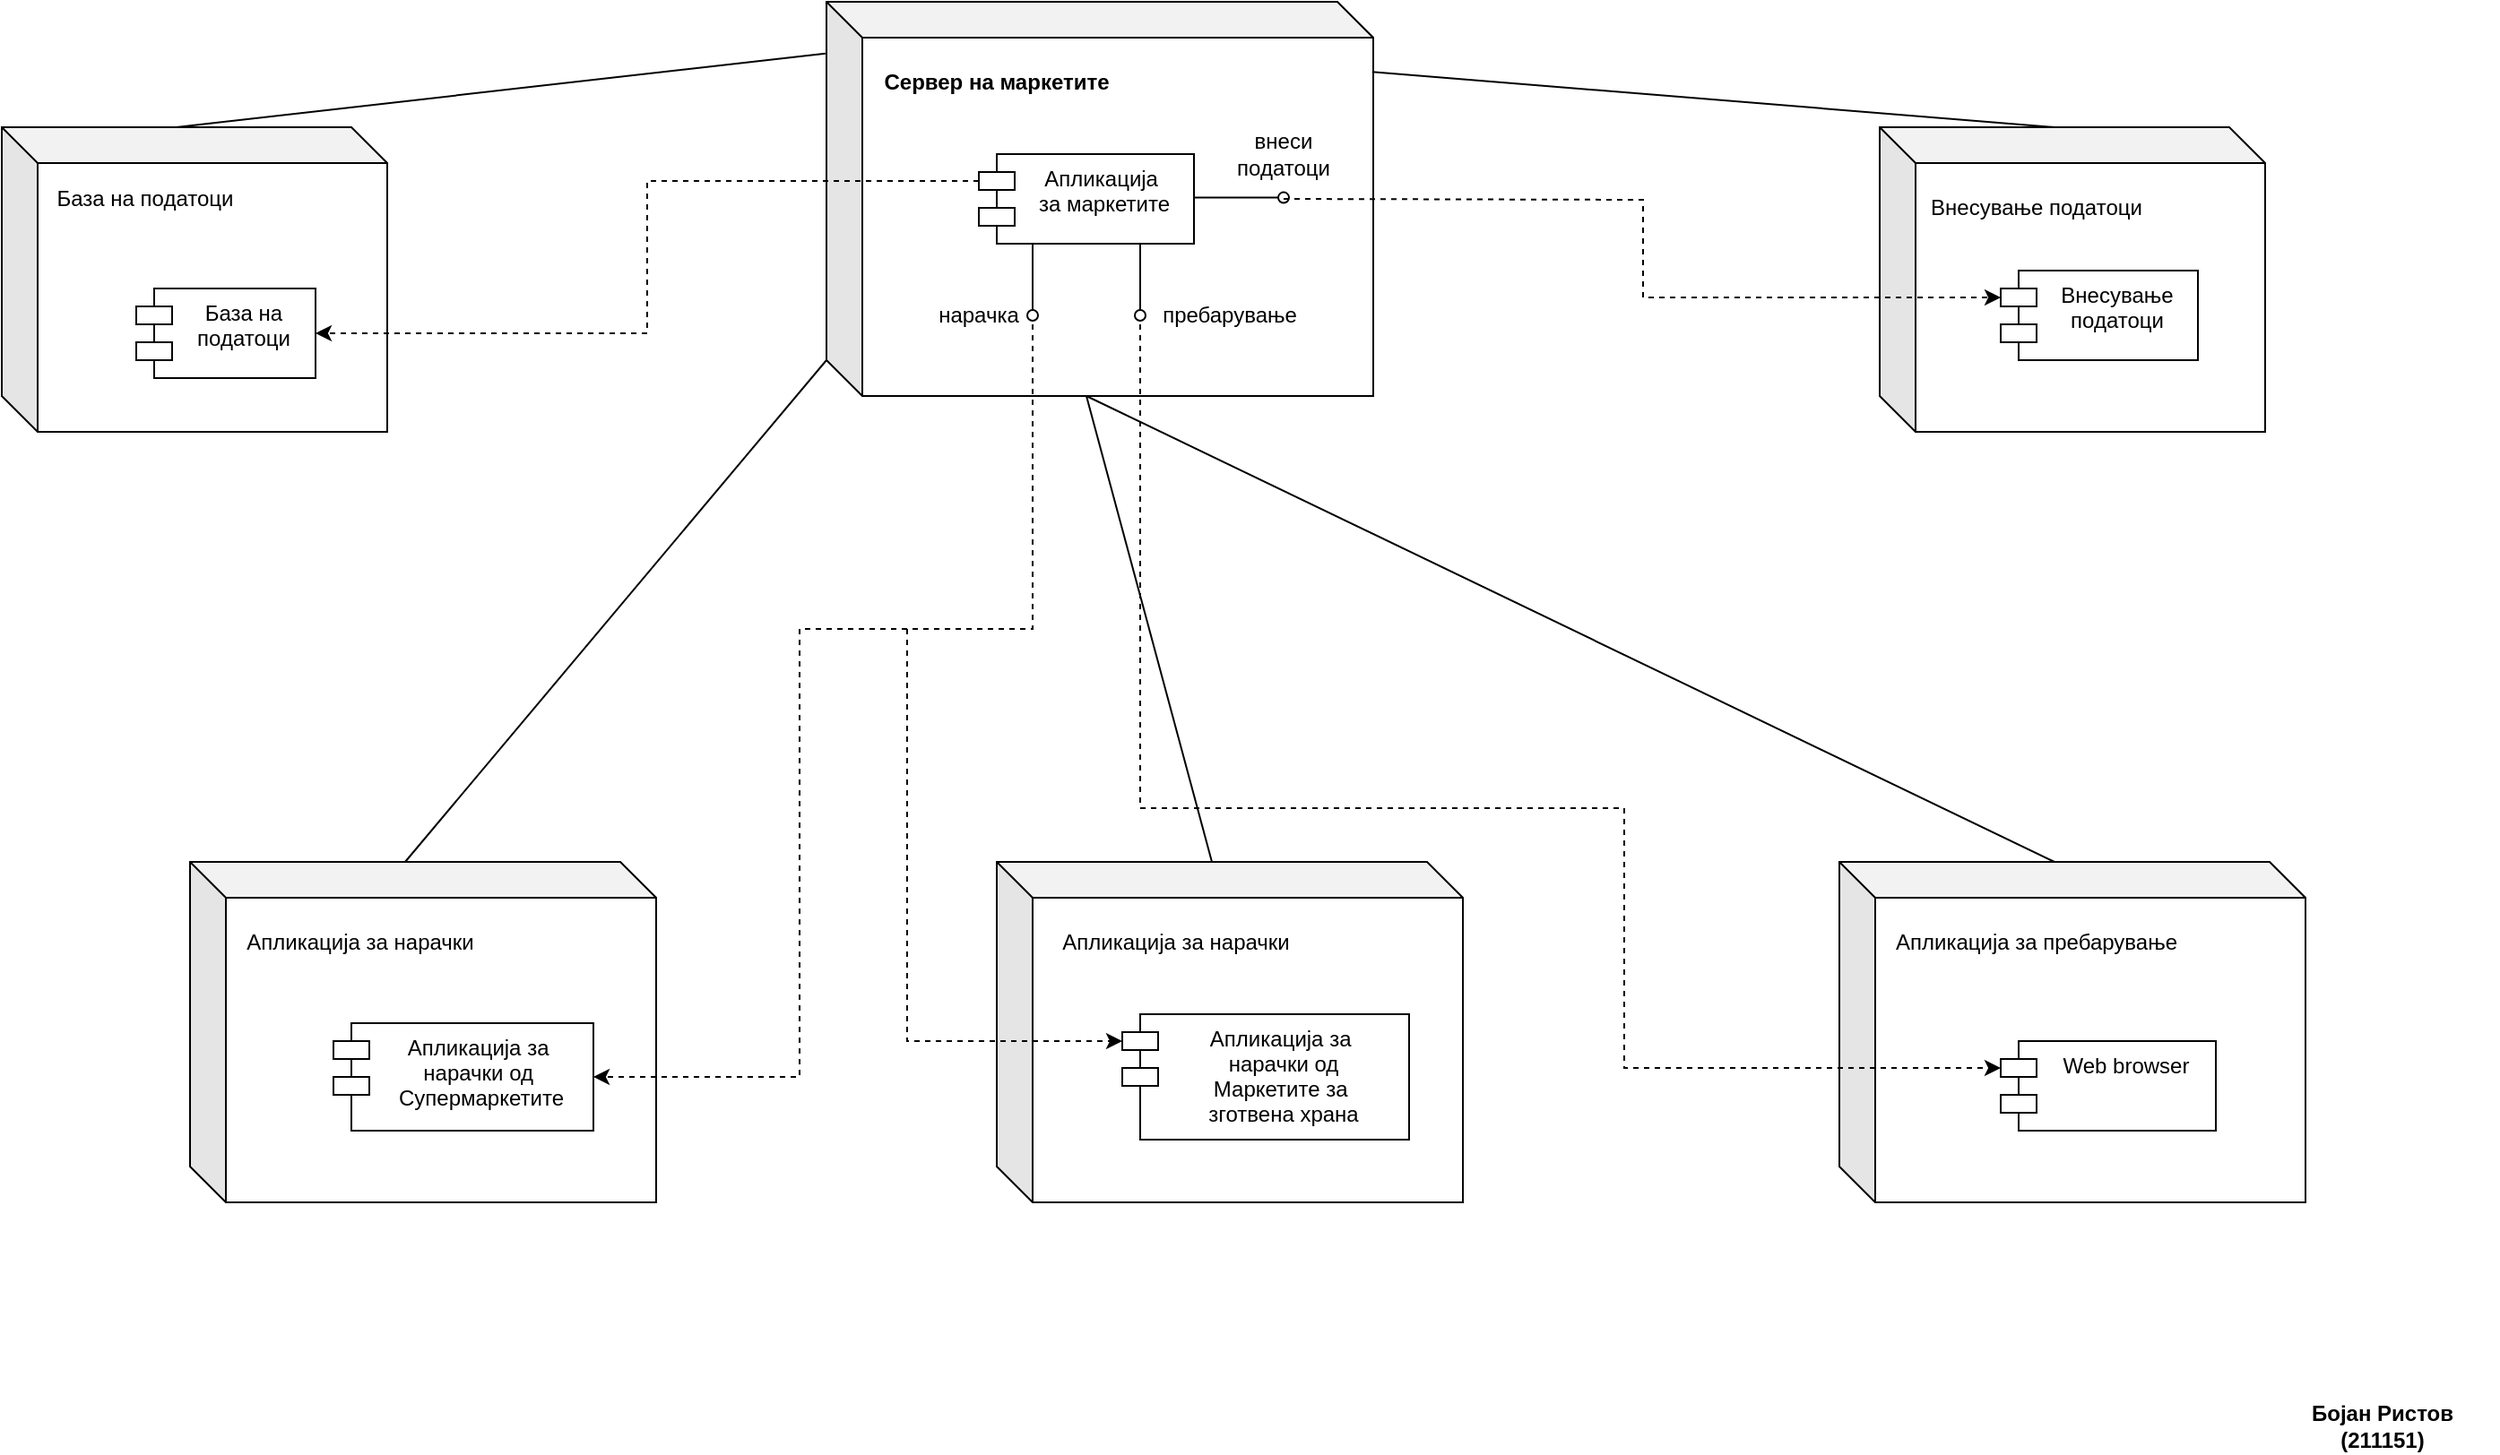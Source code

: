 <mxfile version="18.1.1" type="device"><diagram id="l3w35Hy87r_0cPsWmMPL" name="Page-1"><mxGraphModel dx="1996" dy="1133" grid="1" gridSize="10" guides="1" tooltips="1" connect="1" arrows="1" fold="1" page="1" pageScale="1" pageWidth="1700" pageHeight="1100" math="0" shadow="0"><root><mxCell id="0"/><mxCell id="1" parent="0"/><mxCell id="7zWpTEK2gEdAhoKAuYC7-9" value="" style="shape=cube;whiteSpace=wrap;html=1;boundedLbl=1;backgroundOutline=1;darkOpacity=0.05;darkOpacity2=0.1;shadow=0;sketch=0;" vertex="1" parent="1"><mxGeometry x="600" y="90" width="305" height="220" as="geometry"/></mxCell><mxCell id="7zWpTEK2gEdAhoKAuYC7-42" value="" style="shape=cube;whiteSpace=wrap;html=1;boundedLbl=1;backgroundOutline=1;darkOpacity=0.05;darkOpacity2=0.1;shadow=0;sketch=0;" vertex="1" parent="1"><mxGeometry x="1187.5" y="160" width="215" height="170" as="geometry"/></mxCell><mxCell id="7zWpTEK2gEdAhoKAuYC7-24" value="" style="shape=cube;whiteSpace=wrap;html=1;boundedLbl=1;backgroundOutline=1;darkOpacity=0.05;darkOpacity2=0.1;shadow=0;sketch=0;" vertex="1" parent="1"><mxGeometry x="1165" y="570" width="260" height="190" as="geometry"/></mxCell><mxCell id="7zWpTEK2gEdAhoKAuYC7-19" value="" style="shape=cube;whiteSpace=wrap;html=1;boundedLbl=1;backgroundOutline=1;darkOpacity=0.05;darkOpacity2=0.1;shadow=0;sketch=0;" vertex="1" parent="1"><mxGeometry x="695" y="570" width="260" height="190" as="geometry"/></mxCell><mxCell id="7zWpTEK2gEdAhoKAuYC7-5" value="" style="shape=cube;whiteSpace=wrap;html=1;boundedLbl=1;backgroundOutline=1;darkOpacity=0.05;darkOpacity2=0.1;shadow=0;sketch=0;" vertex="1" parent="1"><mxGeometry x="140" y="160" width="215" height="170" as="geometry"/></mxCell><mxCell id="7zWpTEK2gEdAhoKAuYC7-6" value="База на&#10;податоци" style="shape=module;align=left;spacingLeft=20;align=center;verticalAlign=top;shadow=0;sketch=0;" vertex="1" parent="1"><mxGeometry x="215" y="250" width="100" height="50" as="geometry"/></mxCell><mxCell id="7zWpTEK2gEdAhoKAuYC7-7" value="" style="shape=cube;whiteSpace=wrap;html=1;boundedLbl=1;backgroundOutline=1;darkOpacity=0.05;darkOpacity2=0.1;shadow=0;sketch=0;" vertex="1" parent="1"><mxGeometry x="245" y="570" width="260" height="190" as="geometry"/></mxCell><mxCell id="7zWpTEK2gEdAhoKAuYC7-27" style="rounded=0;orthogonalLoop=1;jettySize=auto;html=1;exitX=0;exitY=0;exitDx=145;exitDy=220;exitPerimeter=0;entryX=0;entryY=0;entryDx=120;entryDy=0;entryPerimeter=0;endArrow=none;endFill=0;" edge="1" parent="1" source="7zWpTEK2gEdAhoKAuYC7-9" target="7zWpTEK2gEdAhoKAuYC7-24"><mxGeometry relative="1" as="geometry"/></mxCell><mxCell id="7zWpTEK2gEdAhoKAuYC7-28" style="rounded=0;orthogonalLoop=1;jettySize=auto;html=1;exitX=0;exitY=0;exitDx=145;exitDy=220;exitPerimeter=0;entryX=0;entryY=0;entryDx=120;entryDy=0;entryPerimeter=0;endArrow=none;endFill=0;" edge="1" parent="1" source="7zWpTEK2gEdAhoKAuYC7-9" target="7zWpTEK2gEdAhoKAuYC7-19"><mxGeometry relative="1" as="geometry"/></mxCell><mxCell id="7zWpTEK2gEdAhoKAuYC7-29" style="rounded=0;orthogonalLoop=1;jettySize=auto;html=1;entryX=0;entryY=0;entryDx=97.5;entryDy=0;entryPerimeter=0;exitX=-0.002;exitY=0.131;exitDx=0;exitDy=0;exitPerimeter=0;endArrow=none;endFill=0;" edge="1" parent="1" source="7zWpTEK2gEdAhoKAuYC7-9" target="7zWpTEK2gEdAhoKAuYC7-5"><mxGeometry relative="1" as="geometry"><mxPoint x="595" y="190" as="sourcePoint"/></mxGeometry></mxCell><mxCell id="7zWpTEK2gEdAhoKAuYC7-31" style="rounded=0;orthogonalLoop=1;jettySize=auto;html=1;exitX=0;exitY=0;exitDx=0;exitDy=200;exitPerimeter=0;entryX=0;entryY=0;entryDx=120;entryDy=0;entryPerimeter=0;endArrow=none;endFill=0;" edge="1" parent="1" source="7zWpTEK2gEdAhoKAuYC7-9" target="7zWpTEK2gEdAhoKAuYC7-7"><mxGeometry relative="1" as="geometry"/></mxCell><mxCell id="7zWpTEK2gEdAhoKAuYC7-46" style="edgeStyle=orthogonalEdgeStyle;rounded=0;orthogonalLoop=1;jettySize=auto;html=1;entryX=0;entryY=0;entryDx=0;entryDy=15;entryPerimeter=0;dashed=1;endArrow=classic;endFill=1;" edge="1" parent="1" target="7zWpTEK2gEdAhoKAuYC7-44"><mxGeometry relative="1" as="geometry"><mxPoint x="855" y="200" as="sourcePoint"/></mxGeometry></mxCell><mxCell id="7zWpTEK2gEdAhoKAuYC7-11" value="Апликација за &#10;нарачки од &#10;Супермаркетите" style="shape=module;align=left;spacingLeft=20;align=center;verticalAlign=top;shadow=0;sketch=0;" vertex="1" parent="1"><mxGeometry x="325" y="660" width="145" height="60" as="geometry"/></mxCell><mxCell id="7zWpTEK2gEdAhoKAuYC7-17" style="edgeStyle=orthogonalEdgeStyle;rounded=0;orthogonalLoop=1;jettySize=auto;html=1;exitX=0;exitY=0;exitDx=0;exitDy=15;exitPerimeter=0;entryX=1;entryY=0.5;entryDx=0;entryDy=0;dashed=1;" edge="1" parent="1" source="7zWpTEK2gEdAhoKAuYC7-12" target="7zWpTEK2gEdAhoKAuYC7-6"><mxGeometry relative="1" as="geometry"/></mxCell><mxCell id="7zWpTEK2gEdAhoKAuYC7-22" style="edgeStyle=orthogonalEdgeStyle;rounded=0;orthogonalLoop=1;jettySize=auto;html=1;dashed=1;" edge="1" parent="1" target="7zWpTEK2gEdAhoKAuYC7-11"><mxGeometry relative="1" as="geometry"><mxPoint x="575" y="690" as="targetPoint"/><mxPoint x="715" y="270" as="sourcePoint"/><Array as="points"><mxPoint x="585" y="440"/><mxPoint x="585" y="690"/></Array></mxGeometry></mxCell><mxCell id="7zWpTEK2gEdAhoKAuYC7-23" style="edgeStyle=orthogonalEdgeStyle;rounded=0;orthogonalLoop=1;jettySize=auto;html=1;entryX=0;entryY=0;entryDx=0;entryDy=15;dashed=1;entryPerimeter=0;" edge="1" parent="1" target="7zWpTEK2gEdAhoKAuYC7-21"><mxGeometry relative="1" as="geometry"><mxPoint x="1035" y="720" as="targetPoint"/><mxPoint x="715" y="270" as="sourcePoint"/><Array as="points"><mxPoint x="715" y="440"/><mxPoint x="645" y="440"/><mxPoint x="645" y="670"/></Array></mxGeometry></mxCell><mxCell id="7zWpTEK2gEdAhoKAuYC7-32" style="edgeStyle=none;rounded=0;orthogonalLoop=1;jettySize=auto;html=1;exitX=0.25;exitY=1;exitDx=0;exitDy=0;entryX=1;entryY=0.5;entryDx=0;entryDy=0;endArrow=oval;endFill=0;" edge="1" parent="1" source="7zWpTEK2gEdAhoKAuYC7-12" target="7zWpTEK2gEdAhoKAuYC7-33"><mxGeometry relative="1" as="geometry"/></mxCell><mxCell id="7zWpTEK2gEdAhoKAuYC7-36" style="edgeStyle=orthogonalEdgeStyle;rounded=0;orthogonalLoop=1;jettySize=auto;html=1;entryX=0;entryY=0;entryDx=0;entryDy=15;entryPerimeter=0;endArrow=classic;endFill=1;dashed=1;" edge="1" parent="1" target="7zWpTEK2gEdAhoKAuYC7-26"><mxGeometry relative="1" as="geometry"><mxPoint x="775" y="270" as="sourcePoint"/><Array as="points"><mxPoint x="775" y="540"/><mxPoint x="1045" y="540"/><mxPoint x="1045" y="685"/></Array></mxGeometry></mxCell><mxCell id="7zWpTEK2gEdAhoKAuYC7-12" value="Апликација &#10;за маркетите" style="shape=module;align=left;spacingLeft=20;align=center;verticalAlign=top;shadow=0;sketch=0;" vertex="1" parent="1"><mxGeometry x="685" y="175" width="120" height="50" as="geometry"/></mxCell><mxCell id="7zWpTEK2gEdAhoKAuYC7-14" value="&lt;b&gt;Сервер на маркетите&lt;/b&gt;" style="text;html=1;strokeColor=none;fillColor=none;align=center;verticalAlign=middle;whiteSpace=wrap;rounded=0;shadow=0;sketch=0;" vertex="1" parent="1"><mxGeometry x="625" y="120" width="140" height="30" as="geometry"/></mxCell><mxCell id="7zWpTEK2gEdAhoKAuYC7-15" value="База на податоци" style="text;html=1;strokeColor=none;fillColor=none;align=center;verticalAlign=middle;whiteSpace=wrap;rounded=0;shadow=0;sketch=0;" vertex="1" parent="1"><mxGeometry x="165" y="185" width="110" height="30" as="geometry"/></mxCell><mxCell id="7zWpTEK2gEdAhoKAuYC7-18" value="Апликација за нарачки" style="text;html=1;strokeColor=none;fillColor=none;align=center;verticalAlign=middle;whiteSpace=wrap;rounded=0;shadow=0;sketch=0;" vertex="1" parent="1"><mxGeometry x="275" y="600" width="130" height="30" as="geometry"/></mxCell><mxCell id="7zWpTEK2gEdAhoKAuYC7-20" value="Апликација за нарачки" style="text;html=1;strokeColor=none;fillColor=none;align=center;verticalAlign=middle;whiteSpace=wrap;rounded=0;shadow=0;sketch=0;" vertex="1" parent="1"><mxGeometry x="715" y="600" width="160" height="30" as="geometry"/></mxCell><mxCell id="7zWpTEK2gEdAhoKAuYC7-21" value="Апликација за &#10;нарачки од&#10;Маркетите за &#10;зготвена храна" style="shape=module;align=left;spacingLeft=20;align=center;verticalAlign=top;shadow=0;sketch=0;" vertex="1" parent="1"><mxGeometry x="765" y="655" width="160" height="70" as="geometry"/></mxCell><mxCell id="7zWpTEK2gEdAhoKAuYC7-25" value="Апликација за пребарување" style="text;html=1;strokeColor=none;fillColor=none;align=center;verticalAlign=middle;whiteSpace=wrap;rounded=0;shadow=0;sketch=0;" vertex="1" parent="1"><mxGeometry x="1195" y="600" width="160" height="30" as="geometry"/></mxCell><mxCell id="7zWpTEK2gEdAhoKAuYC7-26" value="Web browser" style="shape=module;align=left;spacingLeft=20;align=center;verticalAlign=top;shadow=0;sketch=0;" vertex="1" parent="1"><mxGeometry x="1255" y="670" width="120" height="50" as="geometry"/></mxCell><mxCell id="7zWpTEK2gEdAhoKAuYC7-33" value="нарачка" style="text;html=1;strokeColor=none;fillColor=none;align=center;verticalAlign=middle;whiteSpace=wrap;rounded=0;shadow=0;sketch=0;" vertex="1" parent="1"><mxGeometry x="655" y="250" width="60" height="30" as="geometry"/></mxCell><mxCell id="7zWpTEK2gEdAhoKAuYC7-35" value="пребарување" style="text;html=1;strokeColor=none;fillColor=none;align=center;verticalAlign=middle;whiteSpace=wrap;rounded=0;shadow=0;sketch=0;" vertex="1" parent="1"><mxGeometry x="795" y="250" width="60" height="30" as="geometry"/></mxCell><mxCell id="7zWpTEK2gEdAhoKAuYC7-39" style="edgeStyle=none;rounded=0;orthogonalLoop=1;jettySize=auto;html=1;entryX=1;entryY=0.5;entryDx=0;entryDy=0;endArrow=oval;endFill=0;" edge="1" parent="1"><mxGeometry relative="1" as="geometry"><mxPoint x="775" y="225" as="sourcePoint"/><mxPoint x="775" y="265" as="targetPoint"/></mxGeometry></mxCell><mxCell id="7zWpTEK2gEdAhoKAuYC7-40" style="edgeStyle=none;rounded=0;orthogonalLoop=1;jettySize=auto;html=1;endArrow=oval;endFill=0;" edge="1" parent="1"><mxGeometry relative="1" as="geometry"><mxPoint x="805" y="199.29" as="sourcePoint"/><mxPoint x="855" y="199.29" as="targetPoint"/></mxGeometry></mxCell><mxCell id="7zWpTEK2gEdAhoKAuYC7-41" value="внеси податоци" style="text;html=1;strokeColor=none;fillColor=none;align=center;verticalAlign=middle;whiteSpace=wrap;rounded=0;shadow=0;sketch=0;" vertex="1" parent="1"><mxGeometry x="825" y="160" width="60" height="30" as="geometry"/></mxCell><mxCell id="7zWpTEK2gEdAhoKAuYC7-43" value="Внесување податоци" style="text;html=1;strokeColor=none;fillColor=none;align=center;verticalAlign=middle;whiteSpace=wrap;rounded=0;shadow=0;sketch=0;" vertex="1" parent="1"><mxGeometry x="1215" y="190" width="120" height="30" as="geometry"/></mxCell><mxCell id="7zWpTEK2gEdAhoKAuYC7-44" value="Внесување&#10;податоци" style="shape=module;align=left;spacingLeft=20;align=center;verticalAlign=top;shadow=0;sketch=0;" vertex="1" parent="1"><mxGeometry x="1255" y="240" width="110" height="50" as="geometry"/></mxCell><mxCell id="7zWpTEK2gEdAhoKAuYC7-45" style="rounded=0;orthogonalLoop=1;jettySize=auto;html=1;exitX=0.998;exitY=0.178;exitDx=0;exitDy=0;exitPerimeter=0;entryX=0;entryY=0;entryDx=97.5;entryDy=0;entryPerimeter=0;endArrow=none;endFill=0;" edge="1" parent="1" source="7zWpTEK2gEdAhoKAuYC7-9" target="7zWpTEK2gEdAhoKAuYC7-42"><mxGeometry relative="1" as="geometry"><mxPoint x="1005" y="150" as="sourcePoint"/><mxPoint x="1545" y="410" as="targetPoint"/></mxGeometry></mxCell><mxCell id="7zWpTEK2gEdAhoKAuYC7-47" value="Бојан Ристов&lt;br&gt;(211151)" style="text;html=1;strokeColor=none;fillColor=none;align=center;verticalAlign=middle;whiteSpace=wrap;rounded=0;shadow=0;sketch=0;fontStyle=1" vertex="1" parent="1"><mxGeometry x="1402.5" y="870" width="130" height="30" as="geometry"/></mxCell></root></mxGraphModel></diagram></mxfile>